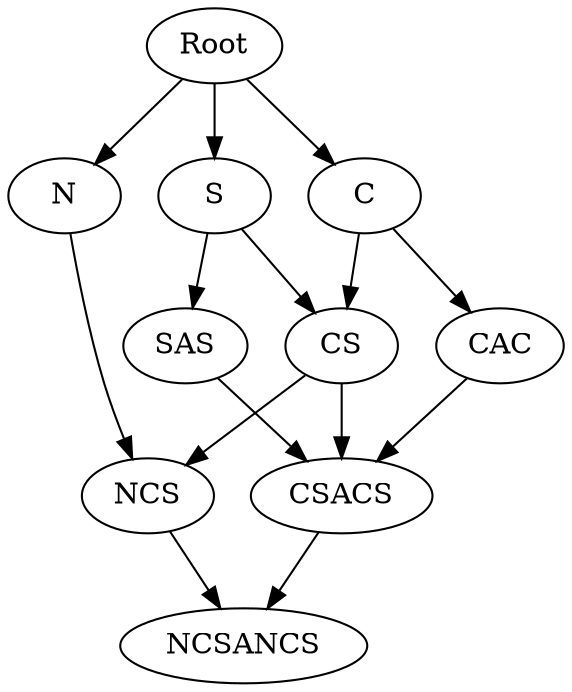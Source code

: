 strict digraph {
	S [label=S]
	Root -> S [contraint=true]
	Root -> N [contraint=true]
	Root -> C [contraint=true]
	S -> CS [contraint=true]
	S -> SAS [contraint=true]
	N -> NCS [contraint=true]
	C -> CS [contraint=true]
	C -> CAC [contraint=true]
	CS -> CSACS [contraint=true]
	CS -> NCS [contraint=true]
	SAS -> CSACS [contraint=true]
	CAC -> CSACS [contraint=true]
	CSACS -> NCSANCS [contraint=true]
	NCS -> NCSANCS [contraint=true]
	N [label=N]
	Root -> S [contraint=true]
	Root -> N [contraint=true]
	Root -> C [contraint=true]
	S -> CS [contraint=true]
	S -> SAS [contraint=true]
	N -> NCS [contraint=true]
	C -> CS [contraint=true]
	C -> CAC [contraint=true]
	CS -> CSACS [contraint=true]
	CS -> NCS [contraint=true]
	SAS -> CSACS [contraint=true]
	CAC -> CSACS [contraint=true]
	CSACS -> NCSANCS [contraint=true]
	NCS -> NCSANCS [contraint=true]
	C [label=C]
	Root -> S [contraint=true]
	Root -> N [contraint=true]
	Root -> C [contraint=true]
	S -> CS [contraint=true]
	S -> SAS [contraint=true]
	N -> NCS [contraint=true]
	C -> CS [contraint=true]
	C -> CAC [contraint=true]
	CS -> CSACS [contraint=true]
	CS -> NCS [contraint=true]
	SAS -> CSACS [contraint=true]
	CAC -> CSACS [contraint=true]
	CSACS -> NCSANCS [contraint=true]
	NCS -> NCSANCS [contraint=true]
	CS [label=CS]
	Root -> S [contraint=true]
	Root -> N [contraint=true]
	Root -> C [contraint=true]
	S -> CS [contraint=true]
	S -> SAS [contraint=true]
	N -> NCS [contraint=true]
	C -> CS [contraint=true]
	C -> CAC [contraint=true]
	CS -> CSACS [contraint=true]
	CS -> NCS [contraint=true]
	SAS -> CSACS [contraint=true]
	CAC -> CSACS [contraint=true]
	CSACS -> NCSANCS [contraint=true]
	NCS -> NCSANCS [contraint=true]
	SAS [label=SAS]
	Root -> S [contraint=true]
	Root -> N [contraint=true]
	Root -> C [contraint=true]
	S -> CS [contraint=true]
	S -> SAS [contraint=true]
	N -> NCS [contraint=true]
	C -> CS [contraint=true]
	C -> CAC [contraint=true]
	CS -> CSACS [contraint=true]
	CS -> NCS [contraint=true]
	SAS -> CSACS [contraint=true]
	CAC -> CSACS [contraint=true]
	CSACS -> NCSANCS [contraint=true]
	NCS -> NCSANCS [contraint=true]
	CAC [label=CAC]
	Root -> S [contraint=true]
	Root -> N [contraint=true]
	Root -> C [contraint=true]
	S -> CS [contraint=true]
	S -> SAS [contraint=true]
	N -> NCS [contraint=true]
	C -> CS [contraint=true]
	C -> CAC [contraint=true]
	CS -> CSACS [contraint=true]
	CS -> NCS [contraint=true]
	SAS -> CSACS [contraint=true]
	CAC -> CSACS [contraint=true]
	CSACS -> NCSANCS [contraint=true]
	NCS -> NCSANCS [contraint=true]
	CSACS [label=CSACS]
	Root -> S [contraint=true]
	Root -> N [contraint=true]
	Root -> C [contraint=true]
	S -> CS [contraint=true]
	S -> SAS [contraint=true]
	N -> NCS [contraint=true]
	C -> CS [contraint=true]
	C -> CAC [contraint=true]
	CS -> CSACS [contraint=true]
	CS -> NCS [contraint=true]
	SAS -> CSACS [contraint=true]
	CAC -> CSACS [contraint=true]
	CSACS -> NCSANCS [contraint=true]
	NCS -> NCSANCS [contraint=true]
	NCS [label=NCS]
	Root -> S [contraint=true]
	Root -> N [contraint=true]
	Root -> C [contraint=true]
	S -> CS [contraint=true]
	S -> SAS [contraint=true]
	N -> NCS [contraint=true]
	C -> CS [contraint=true]
	C -> CAC [contraint=true]
	CS -> CSACS [contraint=true]
	CS -> NCS [contraint=true]
	SAS -> CSACS [contraint=true]
	CAC -> CSACS [contraint=true]
	CSACS -> NCSANCS [contraint=true]
	NCS -> NCSANCS [contraint=true]
	NCSANCS [label=NCSANCS]
	Root -> S [contraint=true]
	Root -> N [contraint=true]
	Root -> C [contraint=true]
	S -> CS [contraint=true]
	S -> SAS [contraint=true]
	N -> NCS [contraint=true]
	C -> CS [contraint=true]
	C -> CAC [contraint=true]
	CS -> CSACS [contraint=true]
	CS -> NCS [contraint=true]
	SAS -> CSACS [contraint=true]
	CAC -> CSACS [contraint=true]
	CSACS -> NCSANCS [contraint=true]
	NCS -> NCSANCS [contraint=true]
}
